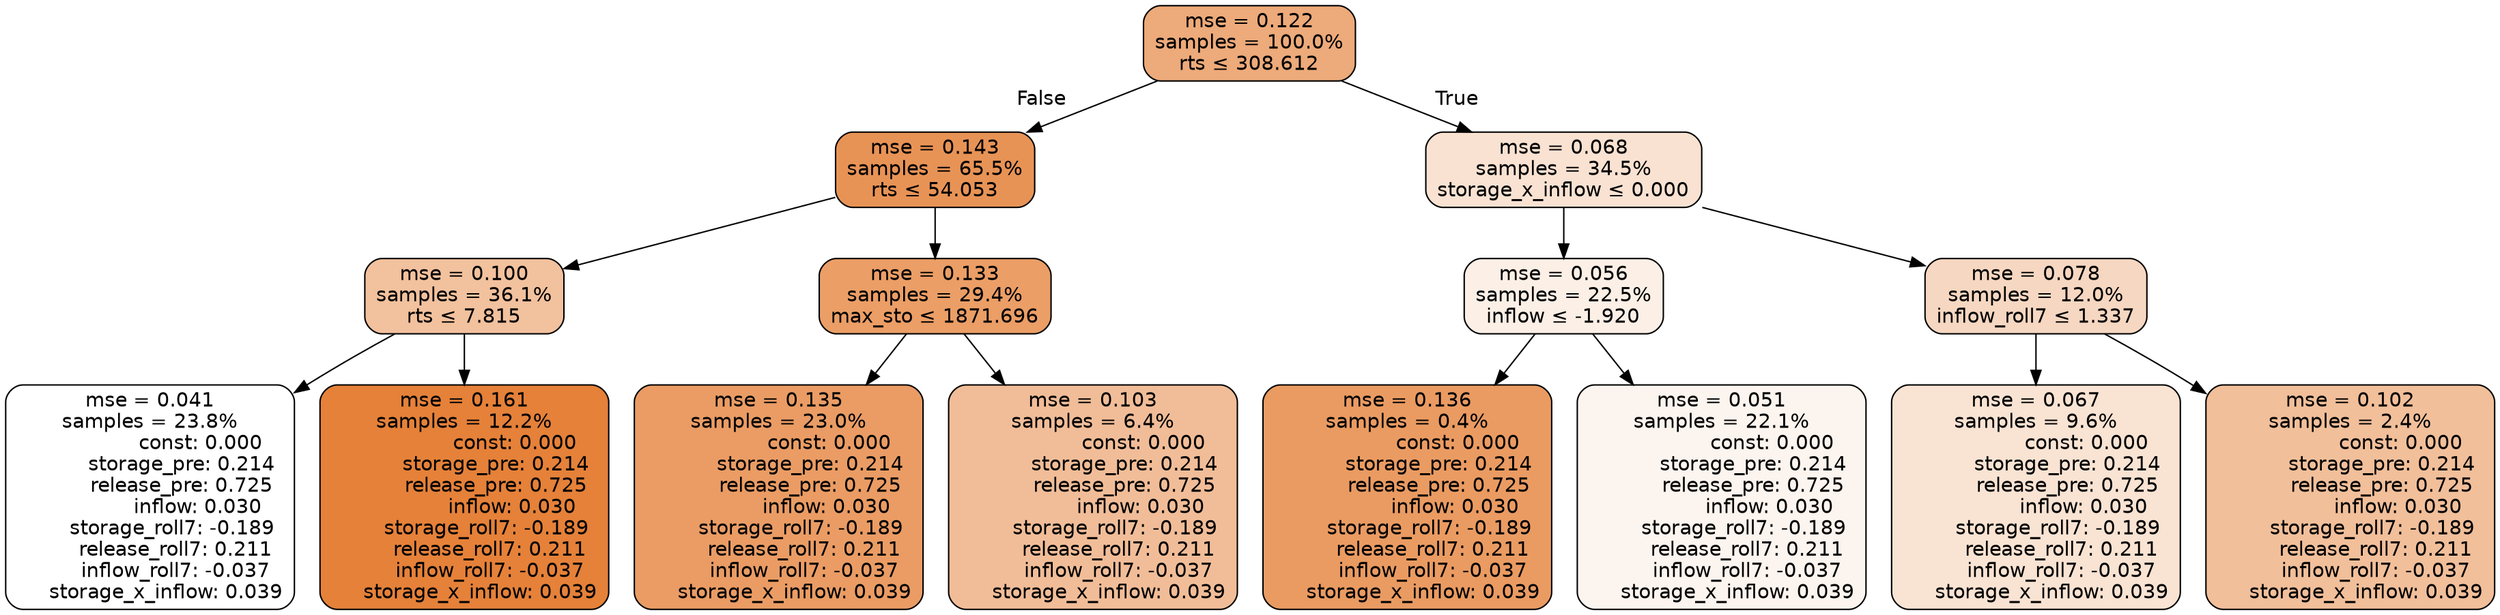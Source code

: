 digraph tree {
node [shape=rectangle, style="filled, rounded", color="black", fontname=helvetica] ;
edge [fontname=helvetica] ;
	"0" [label="mse = 0.122
samples = 100.0%
rts &le; 308.612", fillcolor="#edaa7a"]
	"1" [label="mse = 0.143
samples = 65.5%
rts &le; 54.053", fillcolor="#e89356"]
	"2" [label="mse = 0.100
samples = 36.1%
rts &le; 7.815", fillcolor="#f2c19d"]
	"3" [label="mse = 0.041
samples = 23.8%
                const: 0.000
          storage_pre: 0.214
          release_pre: 0.725
               inflow: 0.030
       storage_roll7: -0.189
        release_roll7: 0.211
        inflow_roll7: -0.037
     storage_x_inflow: 0.039", fillcolor="#ffffff"]
	"4" [label="mse = 0.161
samples = 12.2%
                const: 0.000
          storage_pre: 0.214
          release_pre: 0.725
               inflow: 0.030
       storage_roll7: -0.189
        release_roll7: 0.211
        inflow_roll7: -0.037
     storage_x_inflow: 0.039", fillcolor="#e58139"]
	"5" [label="mse = 0.133
samples = 29.4%
max_sto &le; 1871.696", fillcolor="#eb9e66"]
	"6" [label="mse = 0.135
samples = 23.0%
                const: 0.000
          storage_pre: 0.214
          release_pre: 0.725
               inflow: 0.030
       storage_roll7: -0.189
        release_roll7: 0.211
        inflow_roll7: -0.037
     storage_x_inflow: 0.039", fillcolor="#ea9c64"]
	"7" [label="mse = 0.103
samples = 6.4%
                const: 0.000
          storage_pre: 0.214
          release_pre: 0.725
               inflow: 0.030
       storage_roll7: -0.189
        release_roll7: 0.211
        inflow_roll7: -0.037
     storage_x_inflow: 0.039", fillcolor="#f1bd98"]
	"8" [label="mse = 0.068
samples = 34.5%
storage_x_inflow &le; 0.000", fillcolor="#f9e2d2"]
	"9" [label="mse = 0.056
samples = 22.5%
inflow &le; -1.920", fillcolor="#fbefe6"]
	"10" [label="mse = 0.136
samples = 0.4%
                const: 0.000
          storage_pre: 0.214
          release_pre: 0.725
               inflow: 0.030
       storage_roll7: -0.189
        release_roll7: 0.211
        inflow_roll7: -0.037
     storage_x_inflow: 0.039", fillcolor="#ea9b62"]
	"11" [label="mse = 0.051
samples = 22.1%
                const: 0.000
          storage_pre: 0.214
          release_pre: 0.725
               inflow: 0.030
       storage_roll7: -0.189
        release_roll7: 0.211
        inflow_roll7: -0.037
     storage_x_inflow: 0.039", fillcolor="#fcf4ee"]
	"12" [label="mse = 0.078
samples = 12.0%
inflow_roll7 &le; 1.337", fillcolor="#f6d7c1"]
	"13" [label="mse = 0.067
samples = 9.6%
                const: 0.000
          storage_pre: 0.214
          release_pre: 0.725
               inflow: 0.030
       storage_roll7: -0.189
        release_roll7: 0.211
        inflow_roll7: -0.037
     storage_x_inflow: 0.039", fillcolor="#f9e3d3"]
	"14" [label="mse = 0.102
samples = 2.4%
                const: 0.000
          storage_pre: 0.214
          release_pre: 0.725
               inflow: 0.030
       storage_roll7: -0.189
        release_roll7: 0.211
        inflow_roll7: -0.037
     storage_x_inflow: 0.039", fillcolor="#f1bf9a"]

	"0" -> "1" [labeldistance=2.5, labelangle=45, headlabel="False"]
	"1" -> "2"
	"2" -> "3"
	"2" -> "4"
	"1" -> "5"
	"5" -> "6"
	"5" -> "7"
	"0" -> "8" [labeldistance=2.5, labelangle=-45, headlabel="True"]
	"8" -> "9"
	"9" -> "10"
	"9" -> "11"
	"8" -> "12"
	"12" -> "13"
	"12" -> "14"
}